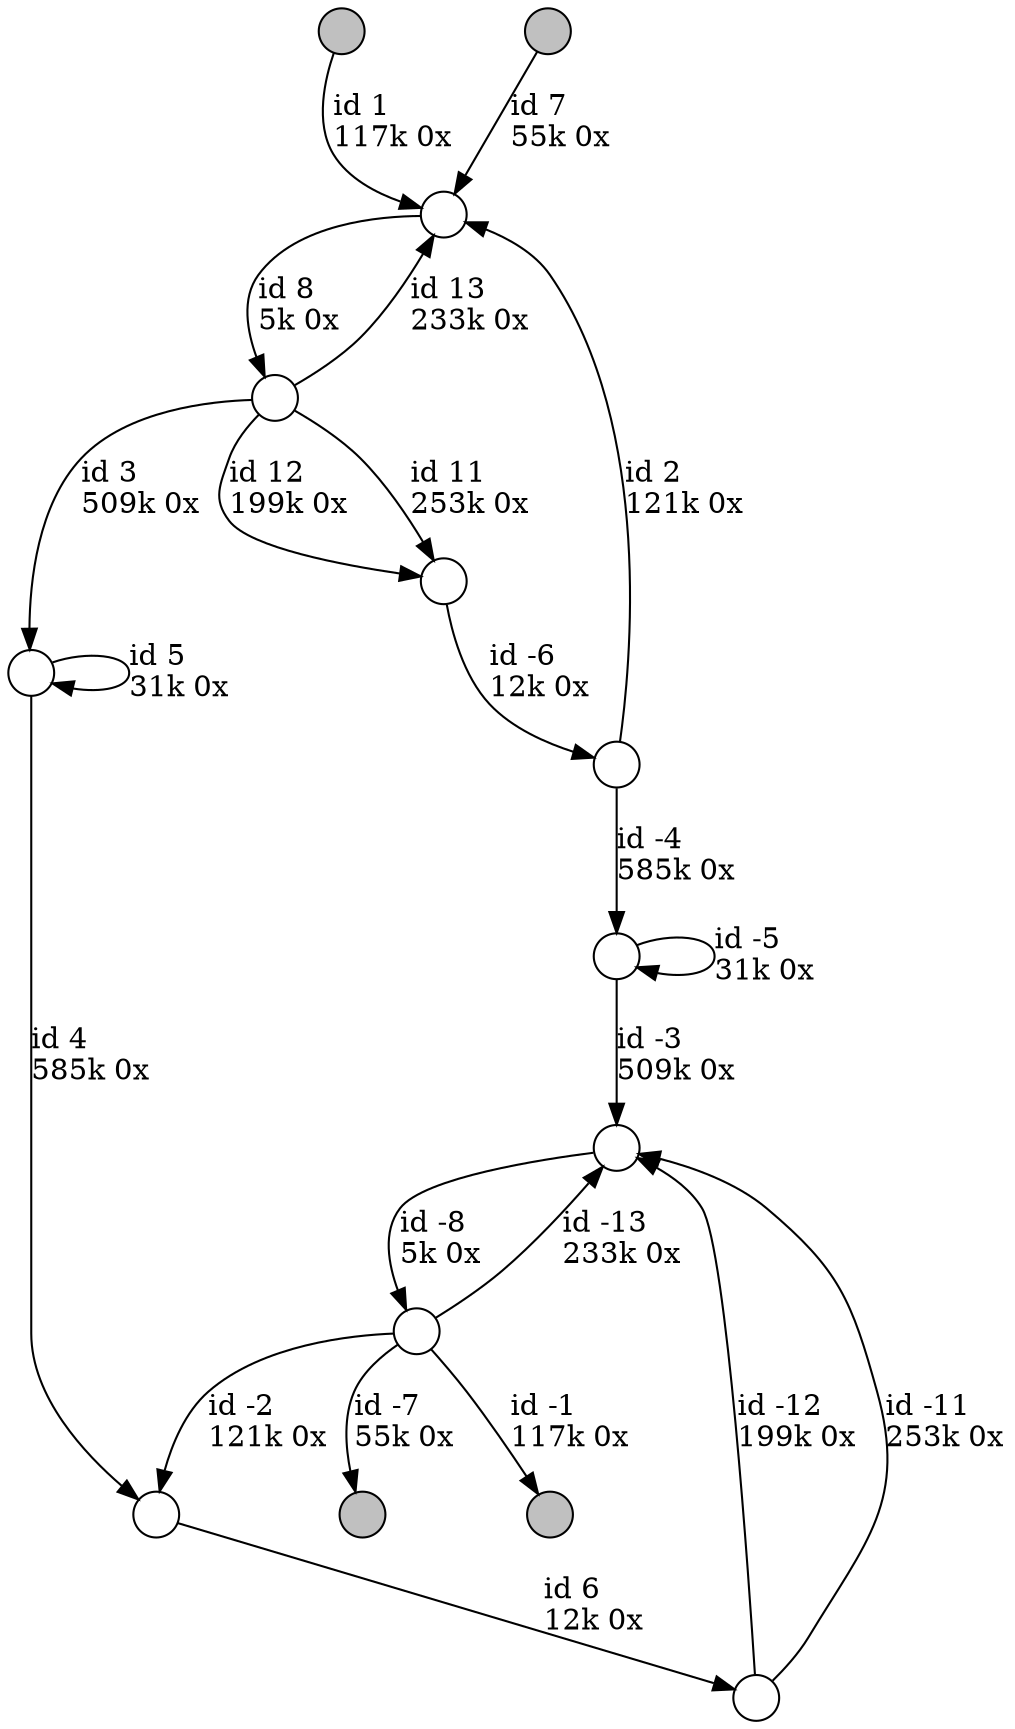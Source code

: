 digraph {
nodesep = 0.5;
node [shape = circle, label = "", height = 0.3];
"0" [style = "filled", fillcolor = "grey"];
"1" [style = "filled", fillcolor = "grey"];
"2" [style = "filled", fillcolor = "grey"];
"3" [style = "filled", fillcolor = "grey"];
"5" -> "4" [label = "id -13\l233k 0x", color = "black"] ;
"7" -> "6" [label = "id 13\l233k 0x", color = "black"] ;
"8" -> "4" [label = "id -12\l199k 0x", color = "black"] ;
"10" -> "9" [label = "id 4\l585k 0x", color = "black"] ;
"7" -> "11" [label = "id 12\l199k 0x", color = "black"] ;
"12" -> "6" [label = "id 2\l121k 0x", color = "black"] ;
"1" -> "6" [label = "id 7\l55k 0x", color = "black"] ;
"10" -> "10" [label = "id 5\l31k 0x", color = "black"] ;
"7" -> "10" [label = "id 3\l509k 0x", color = "black"] ;
"0" -> "6" [label = "id 1\l117k 0x", color = "black"] ;
"6" -> "7" [label = "id 8\l5k 0x", color = "black"] ;
"13" -> "4" [label = "id -3\l509k 0x", color = "black"] ;
"5" -> "3" [label = "id -1\l117k 0x", color = "black"] ;
"13" -> "13" [label = "id -5\l31k 0x", color = "black"] ;
"4" -> "5" [label = "id -8\l5k 0x", color = "black"] ;
"9" -> "8" [label = "id 6\l12k 0x", color = "black"] ;
"11" -> "12" [label = "id -6\l12k 0x", color = "black"] ;
"12" -> "13" [label = "id -4\l585k 0x", color = "black"] ;
"5" -> "2" [label = "id -7\l55k 0x", color = "black"] ;
"5" -> "9" [label = "id -2\l121k 0x", color = "black"] ;
"7" -> "11" [label = "id 11\l253k 0x", color = "black"] ;
"8" -> "4" [label = "id -11\l253k 0x", color = "black"] ;
}
